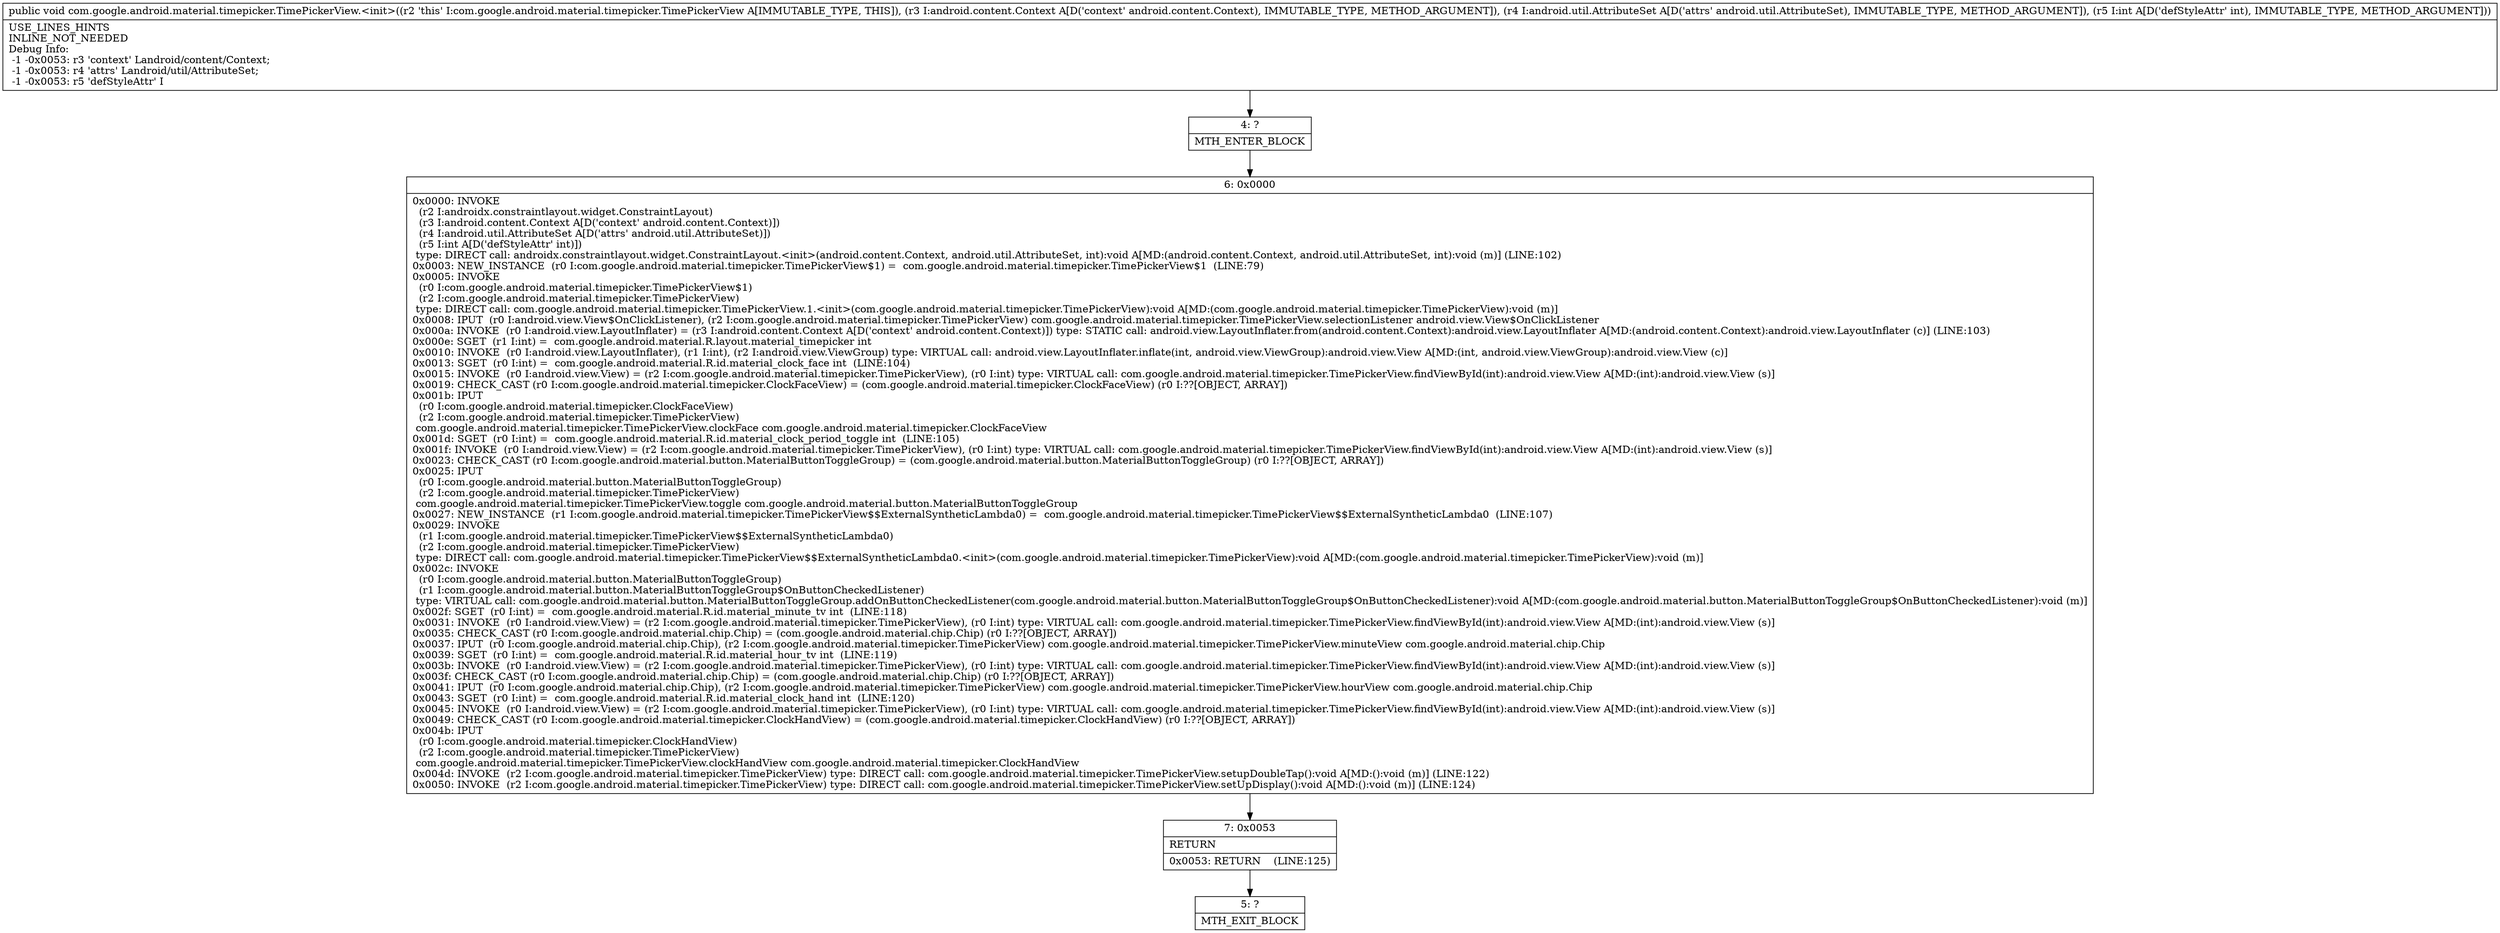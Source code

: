 digraph "CFG forcom.google.android.material.timepicker.TimePickerView.\<init\>(Landroid\/content\/Context;Landroid\/util\/AttributeSet;I)V" {
Node_4 [shape=record,label="{4\:\ ?|MTH_ENTER_BLOCK\l}"];
Node_6 [shape=record,label="{6\:\ 0x0000|0x0000: INVOKE  \l  (r2 I:androidx.constraintlayout.widget.ConstraintLayout)\l  (r3 I:android.content.Context A[D('context' android.content.Context)])\l  (r4 I:android.util.AttributeSet A[D('attrs' android.util.AttributeSet)])\l  (r5 I:int A[D('defStyleAttr' int)])\l type: DIRECT call: androidx.constraintlayout.widget.ConstraintLayout.\<init\>(android.content.Context, android.util.AttributeSet, int):void A[MD:(android.content.Context, android.util.AttributeSet, int):void (m)] (LINE:102)\l0x0003: NEW_INSTANCE  (r0 I:com.google.android.material.timepicker.TimePickerView$1) =  com.google.android.material.timepicker.TimePickerView$1  (LINE:79)\l0x0005: INVOKE  \l  (r0 I:com.google.android.material.timepicker.TimePickerView$1)\l  (r2 I:com.google.android.material.timepicker.TimePickerView)\l type: DIRECT call: com.google.android.material.timepicker.TimePickerView.1.\<init\>(com.google.android.material.timepicker.TimePickerView):void A[MD:(com.google.android.material.timepicker.TimePickerView):void (m)]\l0x0008: IPUT  (r0 I:android.view.View$OnClickListener), (r2 I:com.google.android.material.timepicker.TimePickerView) com.google.android.material.timepicker.TimePickerView.selectionListener android.view.View$OnClickListener \l0x000a: INVOKE  (r0 I:android.view.LayoutInflater) = (r3 I:android.content.Context A[D('context' android.content.Context)]) type: STATIC call: android.view.LayoutInflater.from(android.content.Context):android.view.LayoutInflater A[MD:(android.content.Context):android.view.LayoutInflater (c)] (LINE:103)\l0x000e: SGET  (r1 I:int) =  com.google.android.material.R.layout.material_timepicker int \l0x0010: INVOKE  (r0 I:android.view.LayoutInflater), (r1 I:int), (r2 I:android.view.ViewGroup) type: VIRTUAL call: android.view.LayoutInflater.inflate(int, android.view.ViewGroup):android.view.View A[MD:(int, android.view.ViewGroup):android.view.View (c)]\l0x0013: SGET  (r0 I:int) =  com.google.android.material.R.id.material_clock_face int  (LINE:104)\l0x0015: INVOKE  (r0 I:android.view.View) = (r2 I:com.google.android.material.timepicker.TimePickerView), (r0 I:int) type: VIRTUAL call: com.google.android.material.timepicker.TimePickerView.findViewById(int):android.view.View A[MD:(int):android.view.View (s)]\l0x0019: CHECK_CAST (r0 I:com.google.android.material.timepicker.ClockFaceView) = (com.google.android.material.timepicker.ClockFaceView) (r0 I:??[OBJECT, ARRAY]) \l0x001b: IPUT  \l  (r0 I:com.google.android.material.timepicker.ClockFaceView)\l  (r2 I:com.google.android.material.timepicker.TimePickerView)\l com.google.android.material.timepicker.TimePickerView.clockFace com.google.android.material.timepicker.ClockFaceView \l0x001d: SGET  (r0 I:int) =  com.google.android.material.R.id.material_clock_period_toggle int  (LINE:105)\l0x001f: INVOKE  (r0 I:android.view.View) = (r2 I:com.google.android.material.timepicker.TimePickerView), (r0 I:int) type: VIRTUAL call: com.google.android.material.timepicker.TimePickerView.findViewById(int):android.view.View A[MD:(int):android.view.View (s)]\l0x0023: CHECK_CAST (r0 I:com.google.android.material.button.MaterialButtonToggleGroup) = (com.google.android.material.button.MaterialButtonToggleGroup) (r0 I:??[OBJECT, ARRAY]) \l0x0025: IPUT  \l  (r0 I:com.google.android.material.button.MaterialButtonToggleGroup)\l  (r2 I:com.google.android.material.timepicker.TimePickerView)\l com.google.android.material.timepicker.TimePickerView.toggle com.google.android.material.button.MaterialButtonToggleGroup \l0x0027: NEW_INSTANCE  (r1 I:com.google.android.material.timepicker.TimePickerView$$ExternalSyntheticLambda0) =  com.google.android.material.timepicker.TimePickerView$$ExternalSyntheticLambda0  (LINE:107)\l0x0029: INVOKE  \l  (r1 I:com.google.android.material.timepicker.TimePickerView$$ExternalSyntheticLambda0)\l  (r2 I:com.google.android.material.timepicker.TimePickerView)\l type: DIRECT call: com.google.android.material.timepicker.TimePickerView$$ExternalSyntheticLambda0.\<init\>(com.google.android.material.timepicker.TimePickerView):void A[MD:(com.google.android.material.timepicker.TimePickerView):void (m)]\l0x002c: INVOKE  \l  (r0 I:com.google.android.material.button.MaterialButtonToggleGroup)\l  (r1 I:com.google.android.material.button.MaterialButtonToggleGroup$OnButtonCheckedListener)\l type: VIRTUAL call: com.google.android.material.button.MaterialButtonToggleGroup.addOnButtonCheckedListener(com.google.android.material.button.MaterialButtonToggleGroup$OnButtonCheckedListener):void A[MD:(com.google.android.material.button.MaterialButtonToggleGroup$OnButtonCheckedListener):void (m)]\l0x002f: SGET  (r0 I:int) =  com.google.android.material.R.id.material_minute_tv int  (LINE:118)\l0x0031: INVOKE  (r0 I:android.view.View) = (r2 I:com.google.android.material.timepicker.TimePickerView), (r0 I:int) type: VIRTUAL call: com.google.android.material.timepicker.TimePickerView.findViewById(int):android.view.View A[MD:(int):android.view.View (s)]\l0x0035: CHECK_CAST (r0 I:com.google.android.material.chip.Chip) = (com.google.android.material.chip.Chip) (r0 I:??[OBJECT, ARRAY]) \l0x0037: IPUT  (r0 I:com.google.android.material.chip.Chip), (r2 I:com.google.android.material.timepicker.TimePickerView) com.google.android.material.timepicker.TimePickerView.minuteView com.google.android.material.chip.Chip \l0x0039: SGET  (r0 I:int) =  com.google.android.material.R.id.material_hour_tv int  (LINE:119)\l0x003b: INVOKE  (r0 I:android.view.View) = (r2 I:com.google.android.material.timepicker.TimePickerView), (r0 I:int) type: VIRTUAL call: com.google.android.material.timepicker.TimePickerView.findViewById(int):android.view.View A[MD:(int):android.view.View (s)]\l0x003f: CHECK_CAST (r0 I:com.google.android.material.chip.Chip) = (com.google.android.material.chip.Chip) (r0 I:??[OBJECT, ARRAY]) \l0x0041: IPUT  (r0 I:com.google.android.material.chip.Chip), (r2 I:com.google.android.material.timepicker.TimePickerView) com.google.android.material.timepicker.TimePickerView.hourView com.google.android.material.chip.Chip \l0x0043: SGET  (r0 I:int) =  com.google.android.material.R.id.material_clock_hand int  (LINE:120)\l0x0045: INVOKE  (r0 I:android.view.View) = (r2 I:com.google.android.material.timepicker.TimePickerView), (r0 I:int) type: VIRTUAL call: com.google.android.material.timepicker.TimePickerView.findViewById(int):android.view.View A[MD:(int):android.view.View (s)]\l0x0049: CHECK_CAST (r0 I:com.google.android.material.timepicker.ClockHandView) = (com.google.android.material.timepicker.ClockHandView) (r0 I:??[OBJECT, ARRAY]) \l0x004b: IPUT  \l  (r0 I:com.google.android.material.timepicker.ClockHandView)\l  (r2 I:com.google.android.material.timepicker.TimePickerView)\l com.google.android.material.timepicker.TimePickerView.clockHandView com.google.android.material.timepicker.ClockHandView \l0x004d: INVOKE  (r2 I:com.google.android.material.timepicker.TimePickerView) type: DIRECT call: com.google.android.material.timepicker.TimePickerView.setupDoubleTap():void A[MD:():void (m)] (LINE:122)\l0x0050: INVOKE  (r2 I:com.google.android.material.timepicker.TimePickerView) type: DIRECT call: com.google.android.material.timepicker.TimePickerView.setUpDisplay():void A[MD:():void (m)] (LINE:124)\l}"];
Node_7 [shape=record,label="{7\:\ 0x0053|RETURN\l|0x0053: RETURN    (LINE:125)\l}"];
Node_5 [shape=record,label="{5\:\ ?|MTH_EXIT_BLOCK\l}"];
MethodNode[shape=record,label="{public void com.google.android.material.timepicker.TimePickerView.\<init\>((r2 'this' I:com.google.android.material.timepicker.TimePickerView A[IMMUTABLE_TYPE, THIS]), (r3 I:android.content.Context A[D('context' android.content.Context), IMMUTABLE_TYPE, METHOD_ARGUMENT]), (r4 I:android.util.AttributeSet A[D('attrs' android.util.AttributeSet), IMMUTABLE_TYPE, METHOD_ARGUMENT]), (r5 I:int A[D('defStyleAttr' int), IMMUTABLE_TYPE, METHOD_ARGUMENT]))  | USE_LINES_HINTS\lINLINE_NOT_NEEDED\lDebug Info:\l  \-1 \-0x0053: r3 'context' Landroid\/content\/Context;\l  \-1 \-0x0053: r4 'attrs' Landroid\/util\/AttributeSet;\l  \-1 \-0x0053: r5 'defStyleAttr' I\l}"];
MethodNode -> Node_4;Node_4 -> Node_6;
Node_6 -> Node_7;
Node_7 -> Node_5;
}

